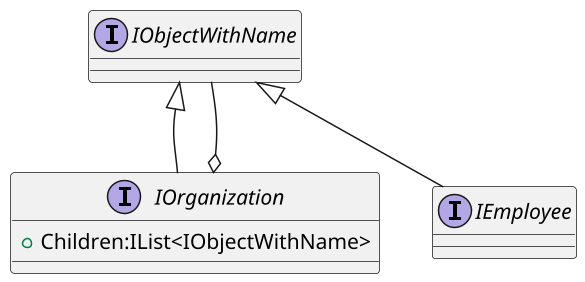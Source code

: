 @startuml 组合模式
scale 1.5

interface IObjectWithName{
}

interface IOrganization{
    + Children:IList<IObjectWithName>
}

interface IEmployee

IObjectWithName <|-- IOrganization
IObjectWithName <|-- IEmployee

IOrganization o-- IObjectWithName


@enduml